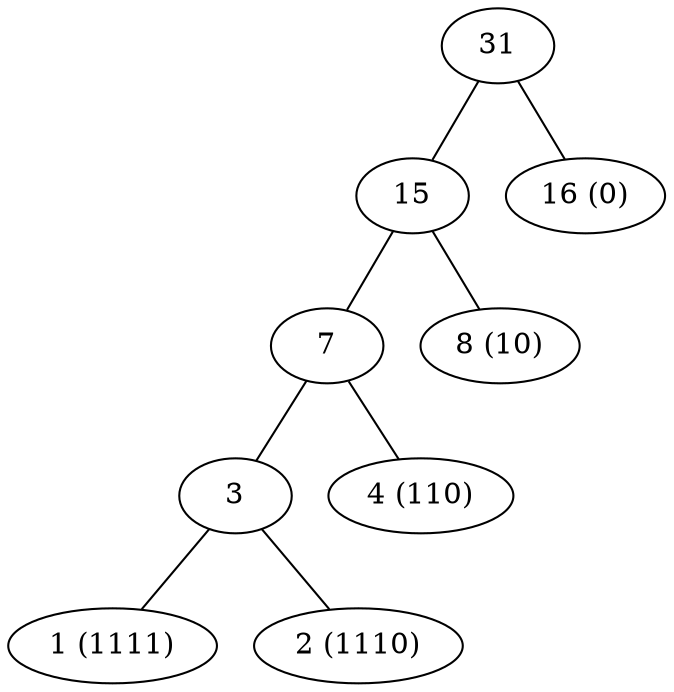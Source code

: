 digraph huffman {
        graph [rankdir=BT]
        edge [dir="none"] 
        1 [label="1 (1111)"]
        2 [label="2 (1110)"]
        3
        4 [label="4 (110)"]
        7
        8 [label="8 (10)"]
        15
        16 [label="16 (0)"]
        31
        1 -> 3 -> 7 -> 15 -> 31
        2 -> 3
        4 -> 7
        8 -> 15
        16 -> 31
}
